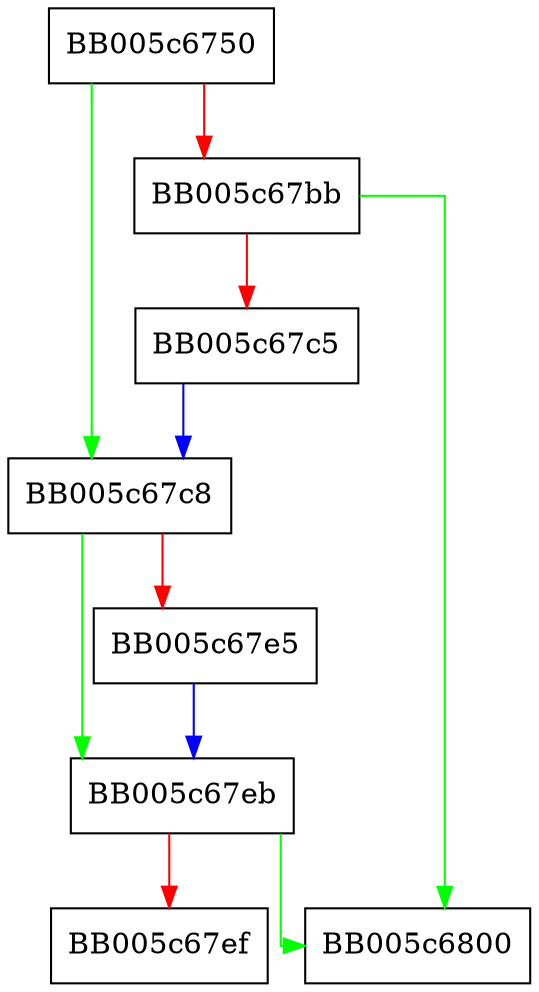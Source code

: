 digraph EVP_RAND_get_state {
  node [shape="box"];
  graph [splines=ortho];
  BB005c6750 -> BB005c67c8 [color="green"];
  BB005c6750 -> BB005c67bb [color="red"];
  BB005c67bb -> BB005c6800 [color="green"];
  BB005c67bb -> BB005c67c5 [color="red"];
  BB005c67c5 -> BB005c67c8 [color="blue"];
  BB005c67c8 -> BB005c67eb [color="green"];
  BB005c67c8 -> BB005c67e5 [color="red"];
  BB005c67e5 -> BB005c67eb [color="blue"];
  BB005c67eb -> BB005c6800 [color="green"];
  BB005c67eb -> BB005c67ef [color="red"];
}